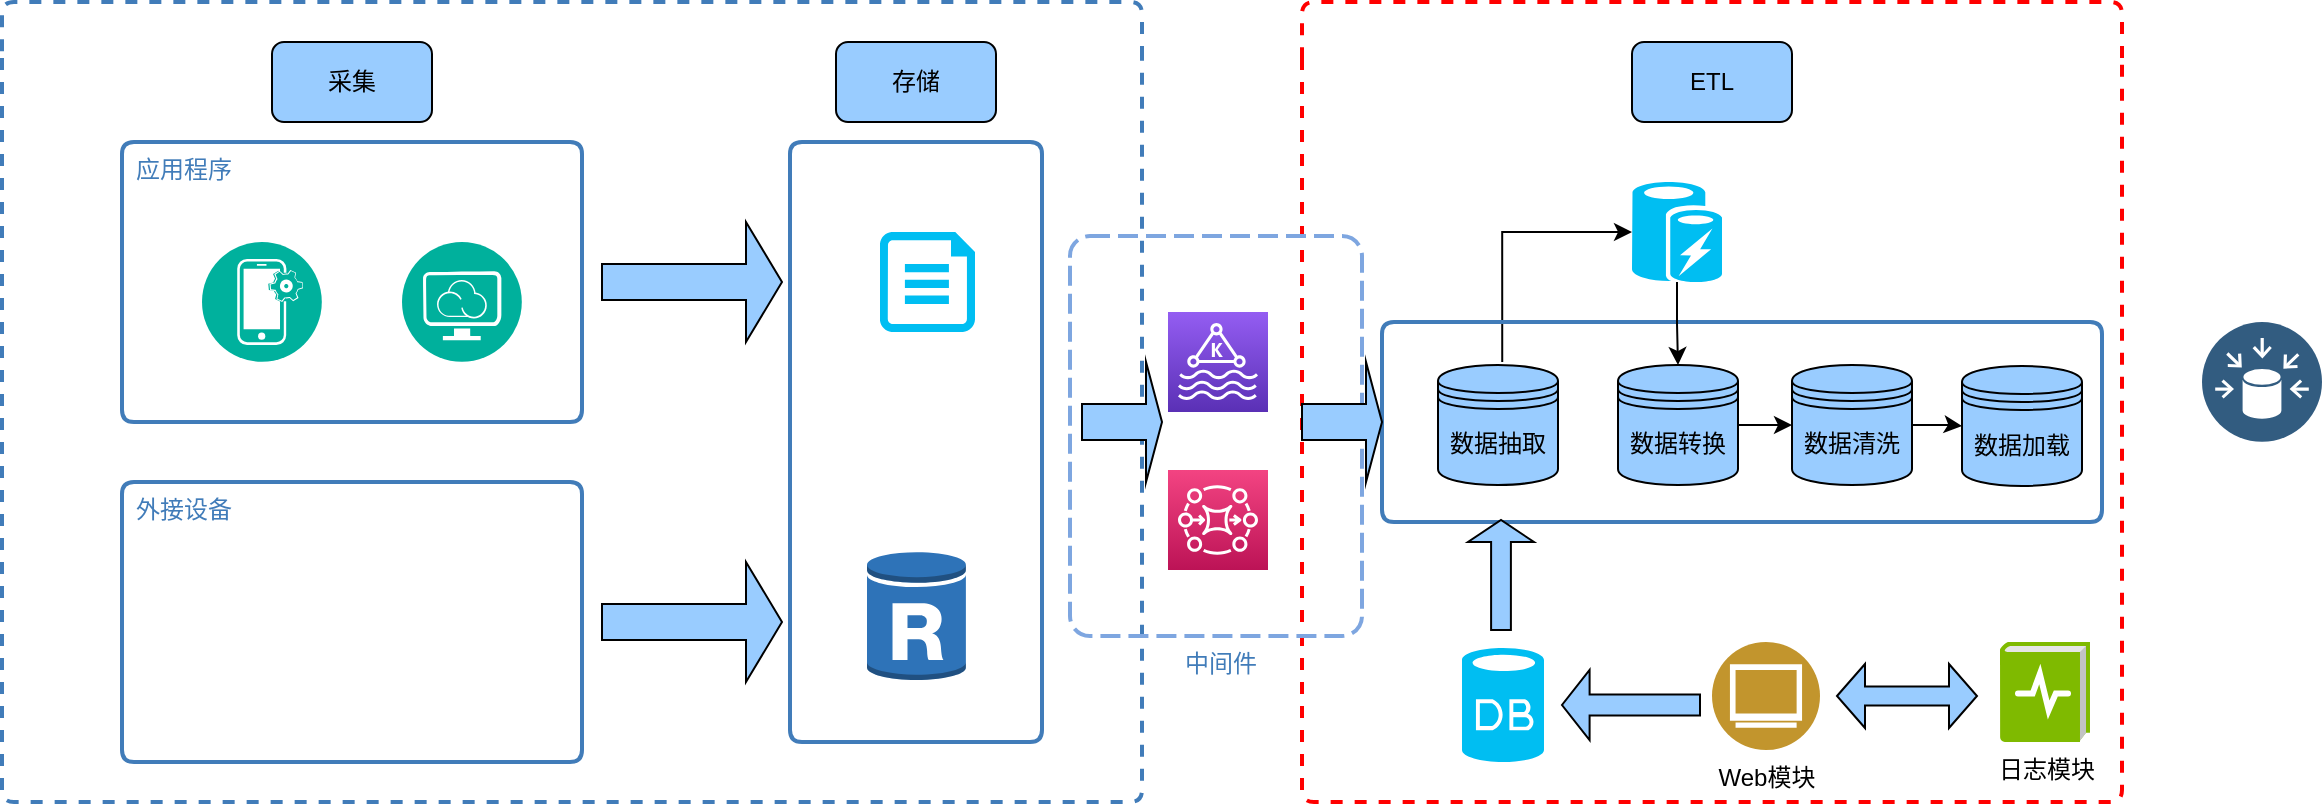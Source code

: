 <mxfile version="10.4.6" type="github"><diagram id="2f404044-711c-603c-8f00-f6bb4c023d3c" name="Page-1"><mxGraphModel dx="898" dy="382" grid="1" gridSize="10" guides="1" tooltips="1" connect="1" arrows="1" fold="1" page="1" pageScale="1" pageWidth="1169" pageHeight="827" background="#ffffff" math="0" shadow="0"><root><mxCell id="0"/><mxCell id="1" parent="0"/><mxCell id="7HiGvnFMaJyMcb7WEFgA-241" value="" style="swimlane;fontStyle=0;horizontal=1;collapsible=0;startSize=28;swimlaneLine=0;swimlaneFillColor=none;fillColor=none;rounded=1;whiteSpace=wrap;html=1;absoluteArcSize=1;arcSize=12;strokeColor=#417CB9;fillColor=none;fontColor=#417CB9;verticalAlign=top;align=left;spacingLeft=5;dashed=1;strokeWidth=2;" vertex="1" parent="1"><mxGeometry x="50" y="40" width="570" height="400" as="geometry"/></mxCell><mxCell id="7HiGvnFMaJyMcb7WEFgA-242" value="应用程序" style="swimlane;fontStyle=0;horizontal=1;collapsible=0;startSize=28;swimlaneLine=0;swimlaneFillColor=none;fillColor=none;rounded=1;whiteSpace=wrap;html=1;absoluteArcSize=1;arcSize=12;strokeColor=#417CB9;fontColor=#417CB9;verticalAlign=top;align=left;spacingLeft=5;dashed=0;strokeWidth=2;" vertex="1" parent="7HiGvnFMaJyMcb7WEFgA-241"><mxGeometry x="60" y="70" width="230" height="140" as="geometry"/></mxCell><mxCell id="7HiGvnFMaJyMcb7WEFgA-243" value="" style="aspect=fixed;perimeter=ellipsePerimeter;html=1;align=center;shadow=0;dashed=0;image;image=img/lib/ibm/management/device_management.svg;" vertex="1" parent="7HiGvnFMaJyMcb7WEFgA-242"><mxGeometry x="40" y="50" width="60" height="60" as="geometry"/></mxCell><mxCell id="7HiGvnFMaJyMcb7WEFgA-244" value="" style="aspect=fixed;perimeter=ellipsePerimeter;html=1;align=center;shadow=0;dashed=0;image;image=img/lib/ibm/management/provider_cloud_portal_service.svg;" vertex="1" parent="7HiGvnFMaJyMcb7WEFgA-242"><mxGeometry x="140" y="50" width="60" height="60" as="geometry"/></mxCell><mxCell id="7HiGvnFMaJyMcb7WEFgA-245" value="采集" style="rounded=1;whiteSpace=wrap;html=1;strokeColor=#000000;fillColor=#99CCFF;" vertex="1" parent="7HiGvnFMaJyMcb7WEFgA-241"><mxGeometry x="135" y="20" width="80" height="40" as="geometry"/></mxCell><mxCell id="7HiGvnFMaJyMcb7WEFgA-252" value="外接设备" style="swimlane;fontStyle=0;horizontal=1;collapsible=0;startSize=28;swimlaneLine=0;swimlaneFillColor=none;fillColor=none;rounded=1;whiteSpace=wrap;html=1;absoluteArcSize=1;arcSize=12;strokeColor=#417CB9;fontColor=#417CB9;verticalAlign=top;align=left;spacingLeft=5;dashed=0;strokeWidth=2;" vertex="1" parent="7HiGvnFMaJyMcb7WEFgA-241"><mxGeometry x="60" y="240" width="230" height="140" as="geometry"/></mxCell><mxCell id="7HiGvnFMaJyMcb7WEFgA-250" value="" style="shape=image;html=1;verticalAlign=top;verticalLabelPosition=bottom;labelBackgroundColor=#ffffff;imageAspect=0;aspect=fixed;image=https://cdn0.iconfinder.com/data/icons/interior-and-decor-vol-1-1/512/10-128.png;strokeColor=#000000;fillColor=#99CCFF;" vertex="1" parent="7HiGvnFMaJyMcb7WEFgA-252"><mxGeometry x="30" y="37" width="73" height="73" as="geometry"/></mxCell><mxCell id="7HiGvnFMaJyMcb7WEFgA-251" value="" style="shape=image;html=1;verticalAlign=top;verticalLabelPosition=bottom;labelBackgroundColor=#ffffff;imageAspect=0;aspect=fixed;image=https://cdn4.iconfinder.com/data/icons/healthy-life-line-live-long-and-prosper/512/Weight_control-128.png;strokeColor=#000000;fillColor=#99CCFF;" vertex="1" parent="7HiGvnFMaJyMcb7WEFgA-252"><mxGeometry x="130" y="29.5" width="81" height="81" as="geometry"/></mxCell><mxCell id="7HiGvnFMaJyMcb7WEFgA-255" value="存储" style="rounded=1;whiteSpace=wrap;html=1;strokeColor=#000000;fillColor=#99CCFF;" vertex="1" parent="7HiGvnFMaJyMcb7WEFgA-241"><mxGeometry x="417" y="20" width="80" height="40" as="geometry"/></mxCell><mxCell id="7HiGvnFMaJyMcb7WEFgA-256" value="" style="swimlane;fontStyle=0;horizontal=1;collapsible=0;startSize=28;swimlaneLine=0;swimlaneFillColor=none;fillColor=none;rounded=1;whiteSpace=wrap;html=1;absoluteArcSize=1;arcSize=12;strokeColor=#417CB9;fontColor=#417CB9;verticalAlign=top;align=left;spacingLeft=5;dashed=0;strokeWidth=2;" vertex="1" parent="7HiGvnFMaJyMcb7WEFgA-241"><mxGeometry x="394" y="70" width="126" height="300" as="geometry"/></mxCell><mxCell id="7HiGvnFMaJyMcb7WEFgA-259" value="" style="verticalLabelPosition=bottom;html=1;verticalAlign=top;align=center;strokeColor=none;fillColor=#00BEF2;shape=mxgraph.azure.cloud_services_configuration_file;" vertex="1" parent="7HiGvnFMaJyMcb7WEFgA-256"><mxGeometry x="45" y="45" width="47.5" height="50" as="geometry"/></mxCell><mxCell id="7HiGvnFMaJyMcb7WEFgA-268" value="" style="outlineConnect=0;dashed=0;verticalLabelPosition=bottom;verticalAlign=top;align=center;html=1;shape=mxgraph.aws3.rds_db_instance_read_replica;fillColor=#2E73B8;gradientColor=none;strokeColor=#000000;" vertex="1" parent="7HiGvnFMaJyMcb7WEFgA-256"><mxGeometry x="38.5" y="204" width="49.5" height="66" as="geometry"/></mxCell><mxCell id="7HiGvnFMaJyMcb7WEFgA-266" value="" style="shape=singleArrow;whiteSpace=wrap;html=1;strokeColor=#000000;fillColor=#99CCFF;" vertex="1" parent="7HiGvnFMaJyMcb7WEFgA-241"><mxGeometry x="300" y="110" width="90" height="60" as="geometry"/></mxCell><mxCell id="7HiGvnFMaJyMcb7WEFgA-267" value="" style="shape=singleArrow;whiteSpace=wrap;html=1;strokeColor=#000000;fillColor=#99CCFF;" vertex="1" parent="7HiGvnFMaJyMcb7WEFgA-241"><mxGeometry x="300" y="280" width="90" height="60" as="geometry"/></mxCell><mxCell id="7HiGvnFMaJyMcb7WEFgA-270" value="" style="swimlane;fontStyle=0;horizontal=1;collapsible=0;startSize=28;swimlaneLine=0;swimlaneFillColor=none;fillColor=none;rounded=1;whiteSpace=wrap;html=1;absoluteArcSize=1;arcSize=12;strokeColor=#FF0000;fillColor=none;fontColor=#417CB9;verticalAlign=top;align=left;spacingLeft=5;dashed=1;strokeWidth=2;" vertex="1" parent="1"><mxGeometry x="700" y="40" width="410" height="400" as="geometry"/></mxCell><mxCell id="7HiGvnFMaJyMcb7WEFgA-271" value="ETL" style="rounded=1;whiteSpace=wrap;html=1;strokeColor=#000000;fillColor=#99CCFF;" vertex="1" parent="7HiGvnFMaJyMcb7WEFgA-270"><mxGeometry x="165" y="20" width="80" height="40" as="geometry"/></mxCell><mxCell id="7HiGvnFMaJyMcb7WEFgA-277" value="Web模块" style="aspect=fixed;perimeter=ellipsePerimeter;html=1;align=center;shadow=0;dashed=0;image;image=img/lib/ibm/users/browser.svg;strokeColor=#FF0000;fillColor=#99CCFF;" vertex="1" parent="7HiGvnFMaJyMcb7WEFgA-270"><mxGeometry x="205" y="320" width="54" height="54" as="geometry"/></mxCell><mxCell id="7HiGvnFMaJyMcb7WEFgA-278" value="日志模块" style="aspect=fixed;html=1;perimeter=none;align=center;shadow=0;dashed=0;image;fontSize=12;image=img/lib/mscae/LogDiagnostics.svg;strokeColor=#FF0000;fillColor=#99CCFF;" vertex="1" parent="7HiGvnFMaJyMcb7WEFgA-270"><mxGeometry x="349" y="320" width="45" height="50" as="geometry"/></mxCell><mxCell id="7HiGvnFMaJyMcb7WEFgA-279" value="" style="shape=doubleArrow;whiteSpace=wrap;html=1;strokeColor=#000000;fillColor=#99CCFF;" vertex="1" parent="7HiGvnFMaJyMcb7WEFgA-270"><mxGeometry x="267.5" y="331" width="70" height="32" as="geometry"/></mxCell><mxCell id="7HiGvnFMaJyMcb7WEFgA-280" value="" style="verticalLabelPosition=bottom;html=1;verticalAlign=top;align=center;strokeColor=none;fillColor=#00BEF2;shape=mxgraph.azure.database;" vertex="1" parent="7HiGvnFMaJyMcb7WEFgA-270"><mxGeometry x="80" y="323" width="41" height="57" as="geometry"/></mxCell><mxCell id="7HiGvnFMaJyMcb7WEFgA-299" style="edgeStyle=orthogonalEdgeStyle;rounded=0;orthogonalLoop=1;jettySize=auto;html=1;entryX=0;entryY=0.5;entryDx=0;entryDy=0;entryPerimeter=0;exitX=0.167;exitY=0.2;exitDx=0;exitDy=0;exitPerimeter=0;" edge="1" parent="7HiGvnFMaJyMcb7WEFgA-270" source="7HiGvnFMaJyMcb7WEFgA-289" target="7HiGvnFMaJyMcb7WEFgA-297"><mxGeometry relative="1" as="geometry"><Array as="points"><mxPoint x="100" y="115"/></Array></mxGeometry></mxCell><mxCell id="7HiGvnFMaJyMcb7WEFgA-285" value="数据抽取" style="shape=datastore;whiteSpace=wrap;html=1;strokeColor=#000000;fillColor=#99CCFF;" vertex="1" parent="7HiGvnFMaJyMcb7WEFgA-270"><mxGeometry x="68" y="181.5" width="60" height="60" as="geometry"/></mxCell><mxCell id="7HiGvnFMaJyMcb7WEFgA-301" style="edgeStyle=orthogonalEdgeStyle;rounded=0;orthogonalLoop=1;jettySize=auto;html=1;entryX=0;entryY=0.5;entryDx=0;entryDy=0;" edge="1" parent="7HiGvnFMaJyMcb7WEFgA-270" source="7HiGvnFMaJyMcb7WEFgA-286" target="7HiGvnFMaJyMcb7WEFgA-287"><mxGeometry relative="1" as="geometry"/></mxCell><mxCell id="7HiGvnFMaJyMcb7WEFgA-286" value="数据转换" style="shape=datastore;whiteSpace=wrap;html=1;strokeColor=#000000;fillColor=#99CCFF;" vertex="1" parent="7HiGvnFMaJyMcb7WEFgA-270"><mxGeometry x="158" y="181.5" width="60" height="60" as="geometry"/></mxCell><mxCell id="7HiGvnFMaJyMcb7WEFgA-302" style="edgeStyle=orthogonalEdgeStyle;rounded=0;orthogonalLoop=1;jettySize=auto;html=1;entryX=0;entryY=0.5;entryDx=0;entryDy=0;" edge="1" parent="7HiGvnFMaJyMcb7WEFgA-270" source="7HiGvnFMaJyMcb7WEFgA-287" target="7HiGvnFMaJyMcb7WEFgA-288"><mxGeometry relative="1" as="geometry"/></mxCell><mxCell id="7HiGvnFMaJyMcb7WEFgA-287" value="数据清洗" style="shape=datastore;whiteSpace=wrap;html=1;strokeColor=#000000;fillColor=#99CCFF;" vertex="1" parent="7HiGvnFMaJyMcb7WEFgA-270"><mxGeometry x="245" y="181.5" width="60" height="60" as="geometry"/></mxCell><mxCell id="7HiGvnFMaJyMcb7WEFgA-288" value="数据加载" style="shape=datastore;whiteSpace=wrap;html=1;strokeColor=#000000;fillColor=#99CCFF;" vertex="1" parent="7HiGvnFMaJyMcb7WEFgA-270"><mxGeometry x="330" y="182" width="60" height="60" as="geometry"/></mxCell><mxCell id="7HiGvnFMaJyMcb7WEFgA-289" value="" style="swimlane;fontStyle=0;horizontal=1;collapsible=0;startSize=28;swimlaneLine=0;swimlaneFillColor=none;fillColor=none;rounded=1;whiteSpace=wrap;html=1;absoluteArcSize=1;arcSize=12;strokeColor=#417CB9;fontColor=#417CB9;verticalAlign=top;align=left;spacingLeft=5;dashed=0;strokeWidth=2;" vertex="1" parent="7HiGvnFMaJyMcb7WEFgA-270"><mxGeometry x="40" y="160" width="360" height="100" as="geometry"/></mxCell><mxCell id="7HiGvnFMaJyMcb7WEFgA-293" value="" style="shape=singleArrow;direction=west;whiteSpace=wrap;html=1;strokeColor=#000000;fillColor=#99CCFF;" vertex="1" parent="7HiGvnFMaJyMcb7WEFgA-270"><mxGeometry x="130" y="334" width="69" height="35" as="geometry"/></mxCell><mxCell id="7HiGvnFMaJyMcb7WEFgA-296" value="" style="shape=singleArrow;direction=north;whiteSpace=wrap;html=1;strokeColor=#000000;fillColor=#99CCFF;" vertex="1" parent="7HiGvnFMaJyMcb7WEFgA-270"><mxGeometry x="83" y="259" width="33" height="55" as="geometry"/></mxCell><mxCell id="7HiGvnFMaJyMcb7WEFgA-300" style="edgeStyle=orthogonalEdgeStyle;rounded=0;orthogonalLoop=1;jettySize=auto;html=1;" edge="1" parent="7HiGvnFMaJyMcb7WEFgA-270" source="7HiGvnFMaJyMcb7WEFgA-297" target="7HiGvnFMaJyMcb7WEFgA-286"><mxGeometry relative="1" as="geometry"/></mxCell><mxCell id="7HiGvnFMaJyMcb7WEFgA-297" value="" style="verticalLabelPosition=bottom;html=1;verticalAlign=top;align=center;strokeColor=none;fillColor=#00BEF2;shape=mxgraph.azure.azure_cache;" vertex="1" parent="7HiGvnFMaJyMcb7WEFgA-270"><mxGeometry x="165" y="90" width="45" height="50" as="geometry"/></mxCell><mxCell id="7HiGvnFMaJyMcb7WEFgA-272" value="" style="outlineConnect=0;fontColor=#232F3E;gradientColor=#945DF2;gradientDirection=north;fillColor=#5A30B5;strokeColor=#ffffff;dashed=0;verticalLabelPosition=bottom;verticalAlign=top;align=center;html=1;fontSize=12;fontStyle=0;aspect=fixed;shape=mxgraph.aws4.resourceIcon;resIcon=mxgraph.aws4.managed_streaming_for_kafka;" vertex="1" parent="1"><mxGeometry x="633" y="195" width="50" height="50" as="geometry"/></mxCell><mxCell id="7HiGvnFMaJyMcb7WEFgA-273" value="" style="outlineConnect=0;fontColor=#232F3E;gradientColor=#F34482;gradientDirection=north;fillColor=#BC1356;strokeColor=#ffffff;dashed=0;verticalLabelPosition=bottom;verticalAlign=top;align=center;html=1;fontSize=12;fontStyle=0;aspect=fixed;shape=mxgraph.aws4.resourceIcon;resIcon=mxgraph.aws4.mq;" vertex="1" parent="1"><mxGeometry x="633" y="274" width="50" height="50" as="geometry"/></mxCell><mxCell id="7HiGvnFMaJyMcb7WEFgA-274" value="中间件" style="rounded=1;whiteSpace=wrap;html=1;absoluteArcSize=1;arcSize=20;strokeColor=#7EA6E0;fillColor=none;fontColor=#417CB9;verticalAlign=top;align=center;spacingLeft=5;dashed=1;dashPattern=5 2;labelPosition=center;verticalLabelPosition=bottom;strokeWidth=2;" vertex="1" parent="1"><mxGeometry x="584" y="157" width="146" height="200" as="geometry"/></mxCell><mxCell id="7HiGvnFMaJyMcb7WEFgA-275" value="" style="shape=singleArrow;whiteSpace=wrap;html=1;strokeColor=#000000;fillColor=#99CCFF;" vertex="1" parent="1"><mxGeometry x="590" y="220" width="40" height="60" as="geometry"/></mxCell><mxCell id="7HiGvnFMaJyMcb7WEFgA-276" value="" style="shape=singleArrow;whiteSpace=wrap;html=1;strokeColor=#000000;fillColor=#99CCFF;" vertex="1" parent="1"><mxGeometry x="700" y="220" width="40" height="60" as="geometry"/></mxCell><mxCell id="7HiGvnFMaJyMcb7WEFgA-284" value="" style="aspect=fixed;perimeter=ellipsePerimeter;html=1;align=center;shadow=0;dashed=0;image;image=img/lib/ibm/data/data_sources.svg;strokeColor=#000000;fillColor=#99CCFF;" vertex="1" parent="1"><mxGeometry x="1150" y="200" width="60" height="60" as="geometry"/></mxCell></root></mxGraphModel></diagram></mxfile>